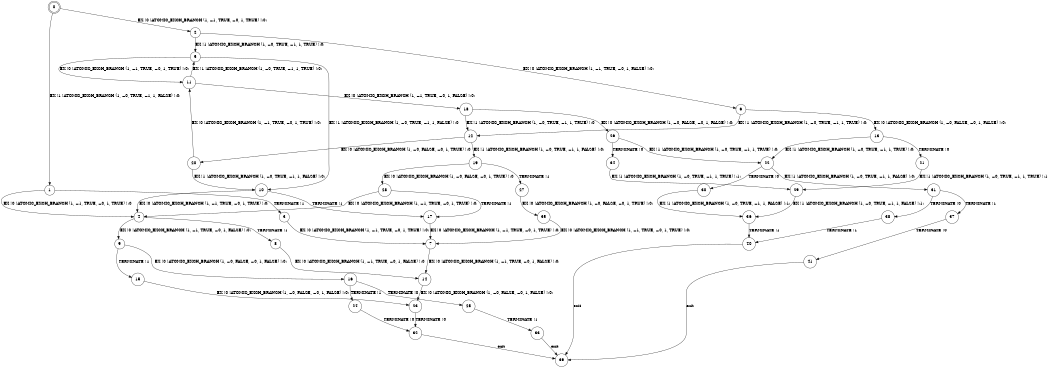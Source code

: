digraph BCG {
size = "7, 10.5";
center = TRUE;
node [shape = circle];
0 [peripheries = 2];
0 -> 1 [label = "EX !1 !ATOMIC_EXCH_BRANCH (1, +0, TRUE, +1, 1, FALSE) !:0:"];
0 -> 2 [label = "EX !0 !ATOMIC_EXCH_BRANCH (1, +1, TRUE, +0, 1, TRUE) !:0:"];
1 -> 3 [label = "TERMINATE !1"];
1 -> 4 [label = "EX !0 !ATOMIC_EXCH_BRANCH (1, +1, TRUE, +0, 1, TRUE) !:0:"];
2 -> 5 [label = "EX !1 !ATOMIC_EXCH_BRANCH (1, +0, TRUE, +1, 1, TRUE) !:0:"];
2 -> 6 [label = "EX !0 !ATOMIC_EXCH_BRANCH (1, +1, TRUE, +0, 1, FALSE) !:0:"];
3 -> 7 [label = "EX !0 !ATOMIC_EXCH_BRANCH (1, +1, TRUE, +0, 1, TRUE) !:0:"];
4 -> 8 [label = "TERMINATE !1"];
4 -> 9 [label = "EX !0 !ATOMIC_EXCH_BRANCH (1, +1, TRUE, +0, 1, FALSE) !:0:"];
5 -> 10 [label = "EX !1 !ATOMIC_EXCH_BRANCH (1, +0, TRUE, +1, 1, FALSE) !:0:"];
5 -> 11 [label = "EX !0 !ATOMIC_EXCH_BRANCH (1, +1, TRUE, +0, 1, TRUE) !:0:"];
6 -> 12 [label = "EX !1 !ATOMIC_EXCH_BRANCH (1, +0, TRUE, +1, 1, TRUE) !:0:"];
6 -> 13 [label = "EX !0 !ATOMIC_EXCH_BRANCH (1, +0, FALSE, +0, 1, FALSE) !:0:"];
7 -> 14 [label = "EX !0 !ATOMIC_EXCH_BRANCH (1, +1, TRUE, +0, 1, FALSE) !:0:"];
8 -> 14 [label = "EX !0 !ATOMIC_EXCH_BRANCH (1, +1, TRUE, +0, 1, FALSE) !:0:"];
9 -> 15 [label = "TERMINATE !1"];
9 -> 16 [label = "EX !0 !ATOMIC_EXCH_BRANCH (1, +0, FALSE, +0, 1, FALSE) !:0:"];
10 -> 17 [label = "TERMINATE !1"];
10 -> 4 [label = "EX !0 !ATOMIC_EXCH_BRANCH (1, +1, TRUE, +0, 1, TRUE) !:0:"];
11 -> 5 [label = "EX !1 !ATOMIC_EXCH_BRANCH (1, +0, TRUE, +1, 1, TRUE) !:0:"];
11 -> 18 [label = "EX !0 !ATOMIC_EXCH_BRANCH (1, +1, TRUE, +0, 1, FALSE) !:0:"];
12 -> 19 [label = "EX !1 !ATOMIC_EXCH_BRANCH (1, +0, TRUE, +1, 1, FALSE) !:0:"];
12 -> 20 [label = "EX !0 !ATOMIC_EXCH_BRANCH (1, +0, FALSE, +0, 1, TRUE) !:0:"];
13 -> 21 [label = "TERMINATE !0"];
13 -> 22 [label = "EX !1 !ATOMIC_EXCH_BRANCH (1, +0, TRUE, +1, 1, TRUE) !:0:"];
14 -> 23 [label = "EX !0 !ATOMIC_EXCH_BRANCH (1, +0, FALSE, +0, 1, FALSE) !:0:"];
15 -> 23 [label = "EX !0 !ATOMIC_EXCH_BRANCH (1, +0, FALSE, +0, 1, FALSE) !:0:"];
16 -> 24 [label = "TERMINATE !1"];
16 -> 25 [label = "TERMINATE !0"];
17 -> 7 [label = "EX !0 !ATOMIC_EXCH_BRANCH (1, +1, TRUE, +0, 1, TRUE) !:0:"];
18 -> 12 [label = "EX !1 !ATOMIC_EXCH_BRANCH (1, +0, TRUE, +1, 1, TRUE) !:0:"];
18 -> 26 [label = "EX !0 !ATOMIC_EXCH_BRANCH (1, +0, FALSE, +0, 1, FALSE) !:0:"];
19 -> 27 [label = "TERMINATE !1"];
19 -> 28 [label = "EX !0 !ATOMIC_EXCH_BRANCH (1, +0, FALSE, +0, 1, TRUE) !:0:"];
20 -> 10 [label = "EX !1 !ATOMIC_EXCH_BRANCH (1, +0, TRUE, +1, 1, FALSE) !:0:"];
20 -> 11 [label = "EX !0 !ATOMIC_EXCH_BRANCH (1, +1, TRUE, +0, 1, TRUE) !:0:"];
21 -> 29 [label = "EX !1 !ATOMIC_EXCH_BRANCH (1, +0, TRUE, +1, 1, TRUE) !:1:"];
22 -> 30 [label = "TERMINATE !0"];
22 -> 31 [label = "EX !1 !ATOMIC_EXCH_BRANCH (1, +0, TRUE, +1, 1, FALSE) !:0:"];
23 -> 32 [label = "TERMINATE !0"];
24 -> 32 [label = "TERMINATE !0"];
25 -> 33 [label = "TERMINATE !1"];
26 -> 34 [label = "TERMINATE !0"];
26 -> 22 [label = "EX !1 !ATOMIC_EXCH_BRANCH (1, +0, TRUE, +1, 1, TRUE) !:0:"];
27 -> 35 [label = "EX !0 !ATOMIC_EXCH_BRANCH (1, +0, FALSE, +0, 1, TRUE) !:0:"];
28 -> 17 [label = "TERMINATE !1"];
28 -> 4 [label = "EX !0 !ATOMIC_EXCH_BRANCH (1, +1, TRUE, +0, 1, TRUE) !:0:"];
29 -> 36 [label = "EX !1 !ATOMIC_EXCH_BRANCH (1, +0, TRUE, +1, 1, FALSE) !:1:"];
30 -> 36 [label = "EX !1 !ATOMIC_EXCH_BRANCH (1, +0, TRUE, +1, 1, FALSE) !:1:"];
31 -> 37 [label = "TERMINATE !1"];
31 -> 38 [label = "TERMINATE !0"];
32 -> 39 [label = "exit"];
33 -> 39 [label = "exit"];
34 -> 29 [label = "EX !1 !ATOMIC_EXCH_BRANCH (1, +0, TRUE, +1, 1, TRUE) !:1:"];
35 -> 7 [label = "EX !0 !ATOMIC_EXCH_BRANCH (1, +1, TRUE, +0, 1, TRUE) !:0:"];
36 -> 40 [label = "TERMINATE !1"];
37 -> 41 [label = "TERMINATE !0"];
38 -> 40 [label = "TERMINATE !1"];
40 -> 39 [label = "exit"];
41 -> 39 [label = "exit"];
}
